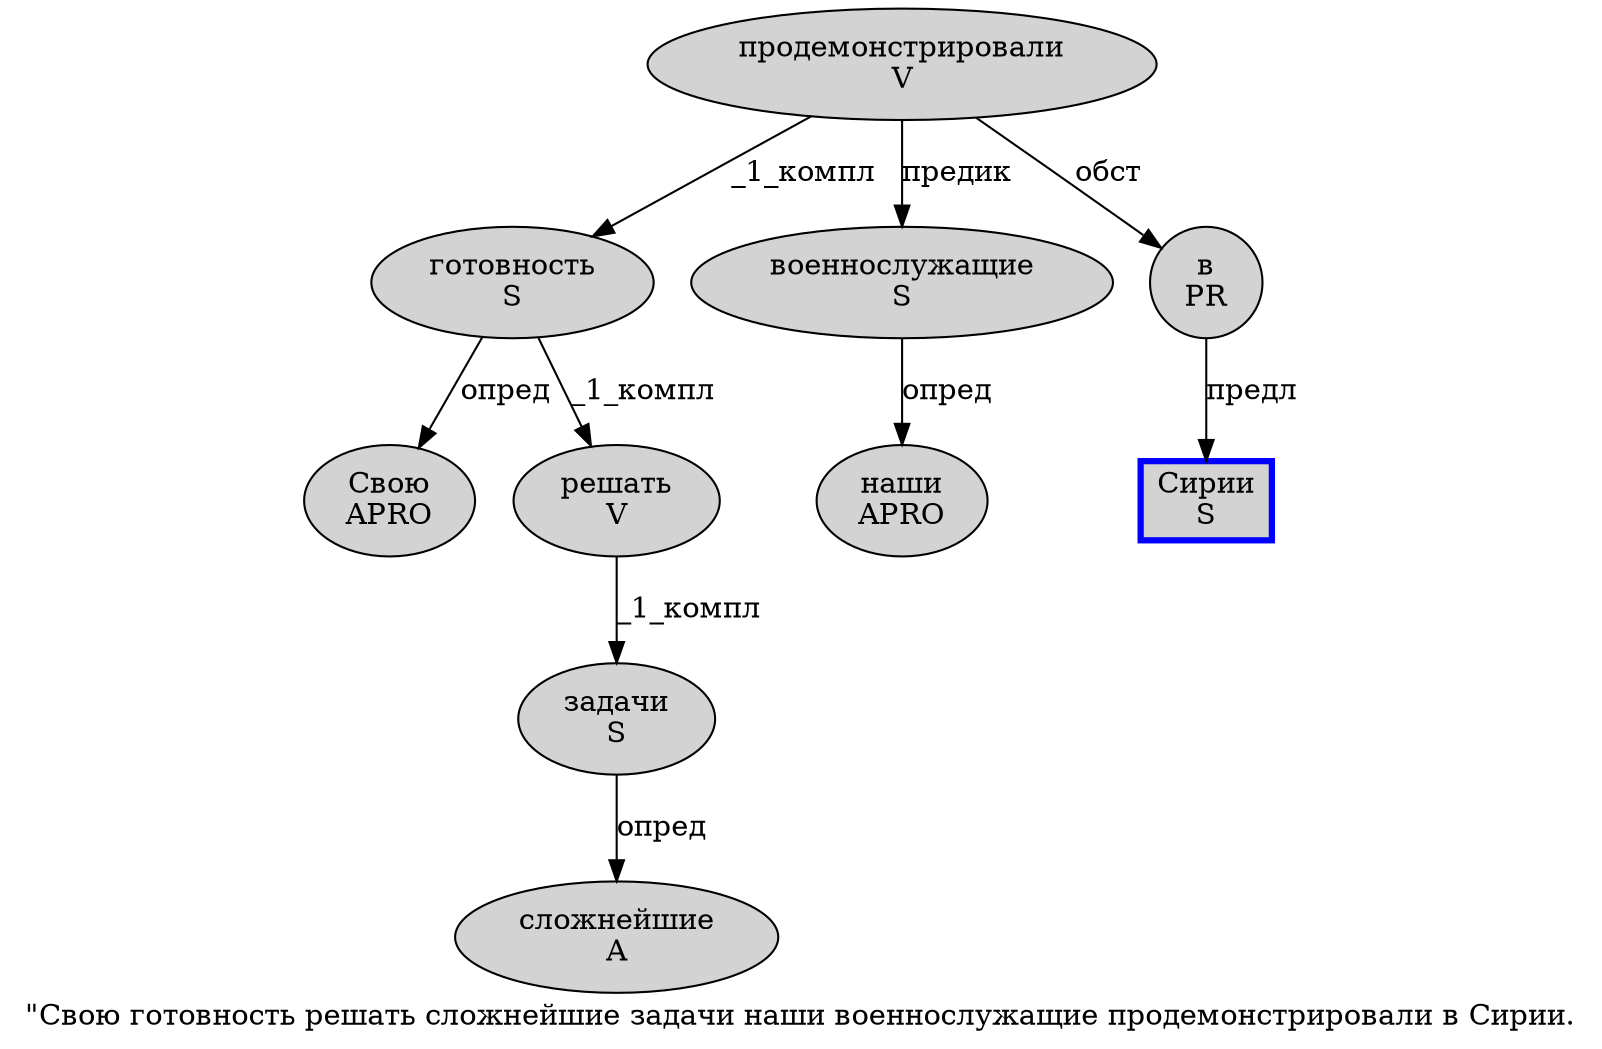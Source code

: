 digraph SENTENCE_159 {
	graph [label="\"Свою готовность решать сложнейшие задачи наши военнослужащие продемонстрировали в Сирии."]
	node [style=filled]
		1 [label="Свою
APRO" color="" fillcolor=lightgray penwidth=1 shape=ellipse]
		2 [label="готовность
S" color="" fillcolor=lightgray penwidth=1 shape=ellipse]
		3 [label="решать
V" color="" fillcolor=lightgray penwidth=1 shape=ellipse]
		4 [label="сложнейшие
A" color="" fillcolor=lightgray penwidth=1 shape=ellipse]
		5 [label="задачи
S" color="" fillcolor=lightgray penwidth=1 shape=ellipse]
		6 [label="наши
APRO" color="" fillcolor=lightgray penwidth=1 shape=ellipse]
		7 [label="военнослужащие
S" color="" fillcolor=lightgray penwidth=1 shape=ellipse]
		8 [label="продемонстрировали
V" color="" fillcolor=lightgray penwidth=1 shape=ellipse]
		9 [label="в
PR" color="" fillcolor=lightgray penwidth=1 shape=ellipse]
		10 [label="Сирии
S" color=blue fillcolor=lightgray penwidth=3 shape=box]
			2 -> 1 [label="опред"]
			2 -> 3 [label="_1_компл"]
			8 -> 2 [label="_1_компл"]
			8 -> 7 [label="предик"]
			8 -> 9 [label="обст"]
			5 -> 4 [label="опред"]
			9 -> 10 [label="предл"]
			7 -> 6 [label="опред"]
			3 -> 5 [label="_1_компл"]
}